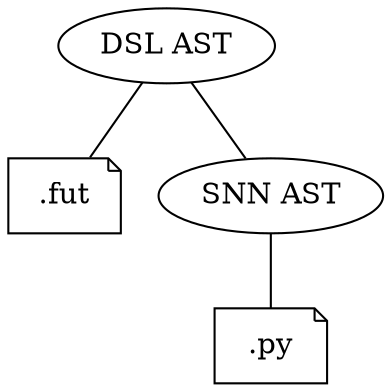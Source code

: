 graph {
  ".py" [shape="note"]
  ".fut" [shape="note"]

  "DSL AST" -- "SNN AST"
  "SNN AST" -- ".py"
  "DSL AST" -- ".fut"
}
